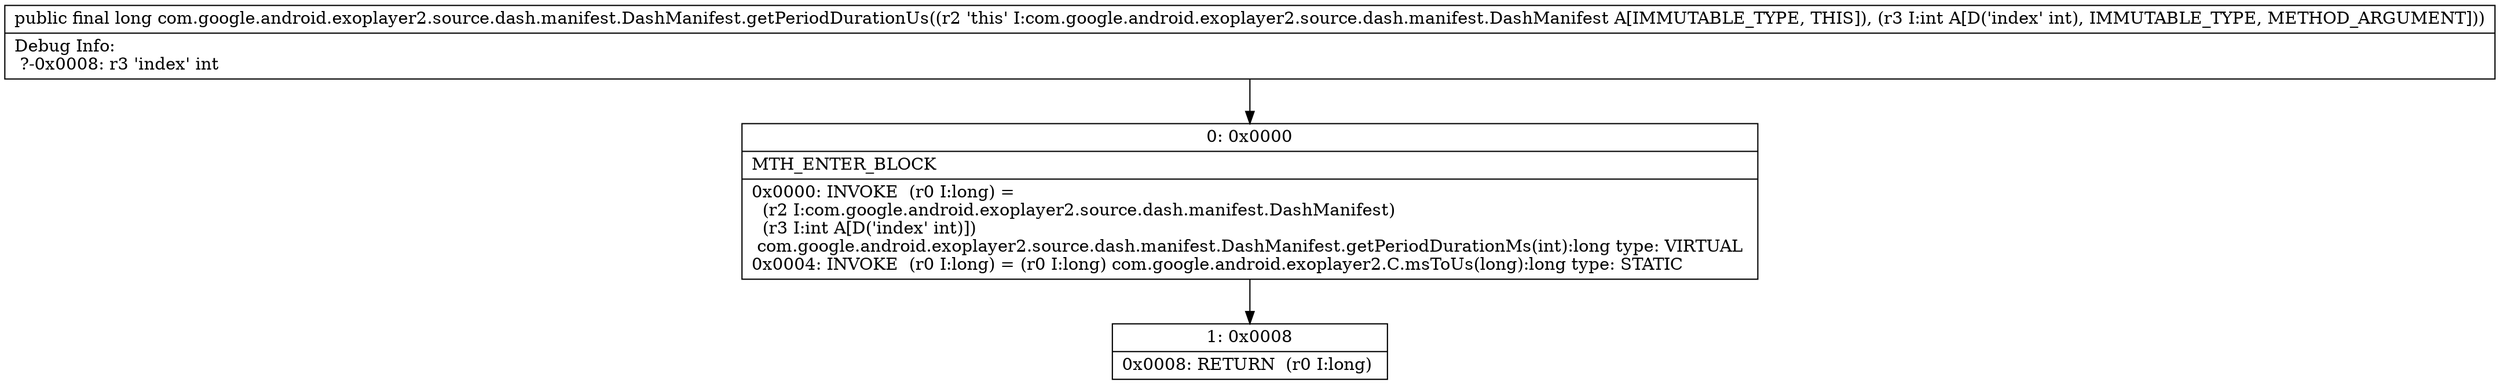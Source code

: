 digraph "CFG forcom.google.android.exoplayer2.source.dash.manifest.DashManifest.getPeriodDurationUs(I)J" {
Node_0 [shape=record,label="{0\:\ 0x0000|MTH_ENTER_BLOCK\l|0x0000: INVOKE  (r0 I:long) = \l  (r2 I:com.google.android.exoplayer2.source.dash.manifest.DashManifest)\l  (r3 I:int A[D('index' int)])\l com.google.android.exoplayer2.source.dash.manifest.DashManifest.getPeriodDurationMs(int):long type: VIRTUAL \l0x0004: INVOKE  (r0 I:long) = (r0 I:long) com.google.android.exoplayer2.C.msToUs(long):long type: STATIC \l}"];
Node_1 [shape=record,label="{1\:\ 0x0008|0x0008: RETURN  (r0 I:long) \l}"];
MethodNode[shape=record,label="{public final long com.google.android.exoplayer2.source.dash.manifest.DashManifest.getPeriodDurationUs((r2 'this' I:com.google.android.exoplayer2.source.dash.manifest.DashManifest A[IMMUTABLE_TYPE, THIS]), (r3 I:int A[D('index' int), IMMUTABLE_TYPE, METHOD_ARGUMENT]))  | Debug Info:\l  ?\-0x0008: r3 'index' int\l}"];
MethodNode -> Node_0;
Node_0 -> Node_1;
}

